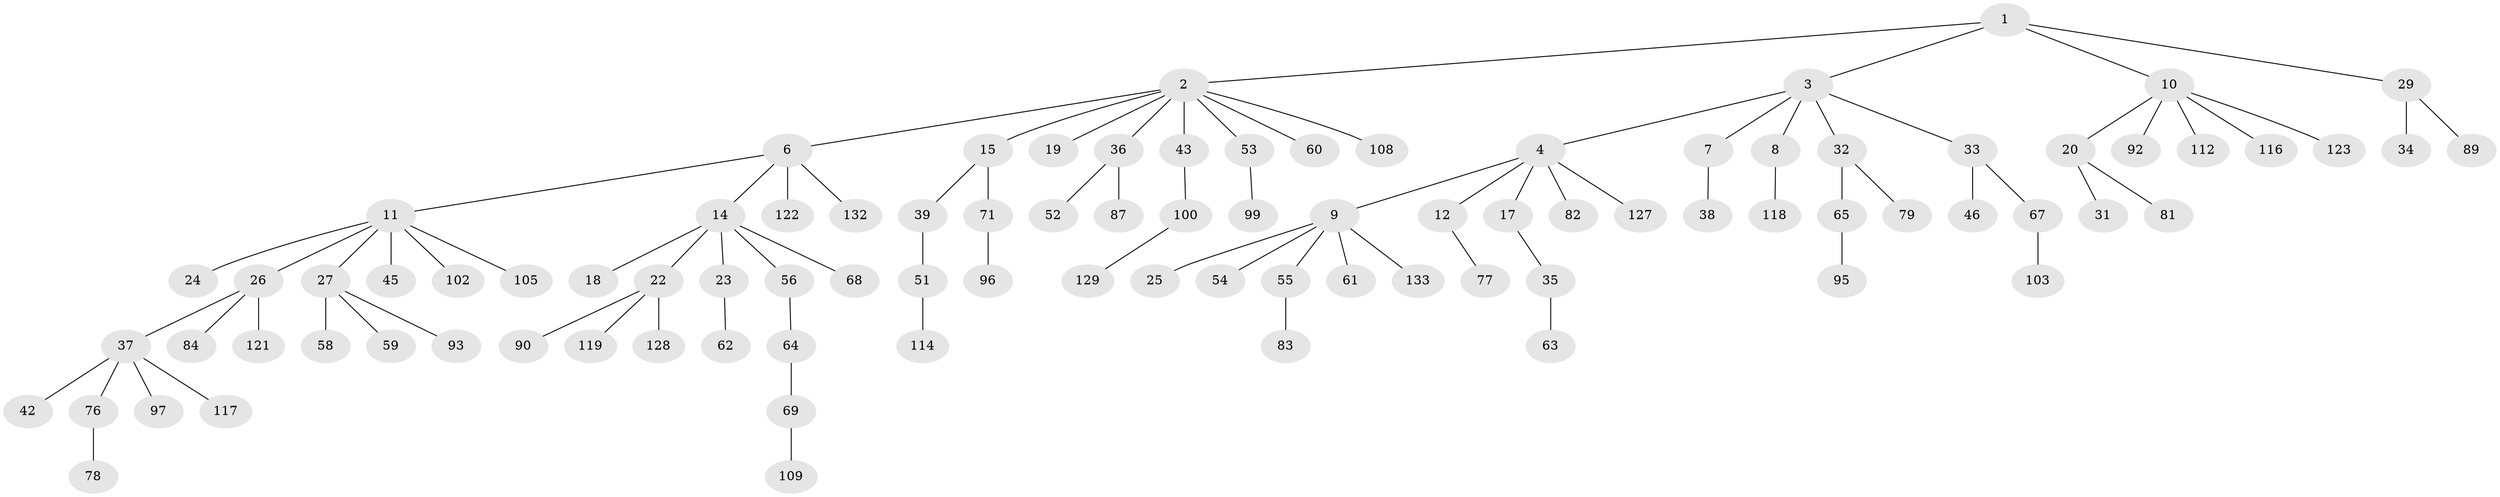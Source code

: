 // original degree distribution, {4: 0.06716417910447761, 7: 0.014925373134328358, 6: 0.029850746268656716, 5: 0.007462686567164179, 3: 0.11194029850746269, 2: 0.291044776119403, 1: 0.47761194029850745}
// Generated by graph-tools (version 1.1) at 2025/11/02/27/25 16:11:27]
// undirected, 92 vertices, 91 edges
graph export_dot {
graph [start="1"]
  node [color=gray90,style=filled];
  1;
  2 [super="+13"];
  3 [super="+16"];
  4 [super="+5"];
  6 [super="+113"];
  7 [super="+28"];
  8;
  9 [super="+75"];
  10 [super="+57"];
  11 [super="+21"];
  12 [super="+74"];
  14 [super="+80"];
  15 [super="+47"];
  17 [super="+72"];
  18;
  19 [super="+50"];
  20 [super="+73"];
  22 [super="+98"];
  23;
  24;
  25 [super="+86"];
  26 [super="+30"];
  27 [super="+44"];
  29 [super="+41"];
  31;
  32 [super="+70"];
  33 [super="+40"];
  34 [super="+106"];
  35 [super="+48"];
  36;
  37 [super="+94"];
  38;
  39 [super="+49"];
  42;
  43 [super="+91"];
  45;
  46 [super="+101"];
  51 [super="+66"];
  52 [super="+134"];
  53;
  54 [super="+110"];
  55;
  56;
  58 [super="+120"];
  59;
  60;
  61;
  62 [super="+85"];
  63 [super="+104"];
  64 [super="+115"];
  65;
  67;
  68;
  69 [super="+107"];
  71 [super="+111"];
  76;
  77;
  78 [super="+88"];
  79;
  81;
  82;
  83 [super="+124"];
  84;
  87 [super="+130"];
  89;
  90;
  92;
  93 [super="+125"];
  95;
  96;
  97;
  99;
  100;
  102 [super="+131"];
  103;
  105;
  108;
  109;
  112;
  114;
  116;
  117;
  118;
  119;
  121 [super="+126"];
  122;
  123;
  127;
  128;
  129;
  132;
  133;
  1 -- 2;
  1 -- 3;
  1 -- 10;
  1 -- 29;
  2 -- 6;
  2 -- 36;
  2 -- 53;
  2 -- 60;
  2 -- 108;
  2 -- 19;
  2 -- 43;
  2 -- 15;
  3 -- 4;
  3 -- 7;
  3 -- 8;
  3 -- 32;
  3 -- 33;
  4 -- 12;
  4 -- 82;
  4 -- 9;
  4 -- 17;
  4 -- 127;
  6 -- 11;
  6 -- 14;
  6 -- 122;
  6 -- 132;
  7 -- 38;
  8 -- 118;
  9 -- 25;
  9 -- 54;
  9 -- 55;
  9 -- 61;
  9 -- 133;
  10 -- 20;
  10 -- 92;
  10 -- 112;
  10 -- 123;
  10 -- 116;
  11 -- 24;
  11 -- 27;
  11 -- 45;
  11 -- 102;
  11 -- 105;
  11 -- 26;
  12 -- 77;
  14 -- 18;
  14 -- 22;
  14 -- 23;
  14 -- 56;
  14 -- 68;
  15 -- 39;
  15 -- 71;
  17 -- 35;
  20 -- 31;
  20 -- 81;
  22 -- 90;
  22 -- 128;
  22 -- 119;
  23 -- 62;
  26 -- 84;
  26 -- 121;
  26 -- 37;
  27 -- 58;
  27 -- 59;
  27 -- 93;
  29 -- 34;
  29 -- 89;
  32 -- 65;
  32 -- 79;
  33 -- 67;
  33 -- 46;
  35 -- 63;
  36 -- 52;
  36 -- 87;
  37 -- 42;
  37 -- 76;
  37 -- 97;
  37 -- 117;
  39 -- 51;
  43 -- 100;
  51 -- 114;
  53 -- 99;
  55 -- 83;
  56 -- 64;
  64 -- 69;
  65 -- 95;
  67 -- 103;
  69 -- 109;
  71 -- 96;
  76 -- 78;
  100 -- 129;
}
